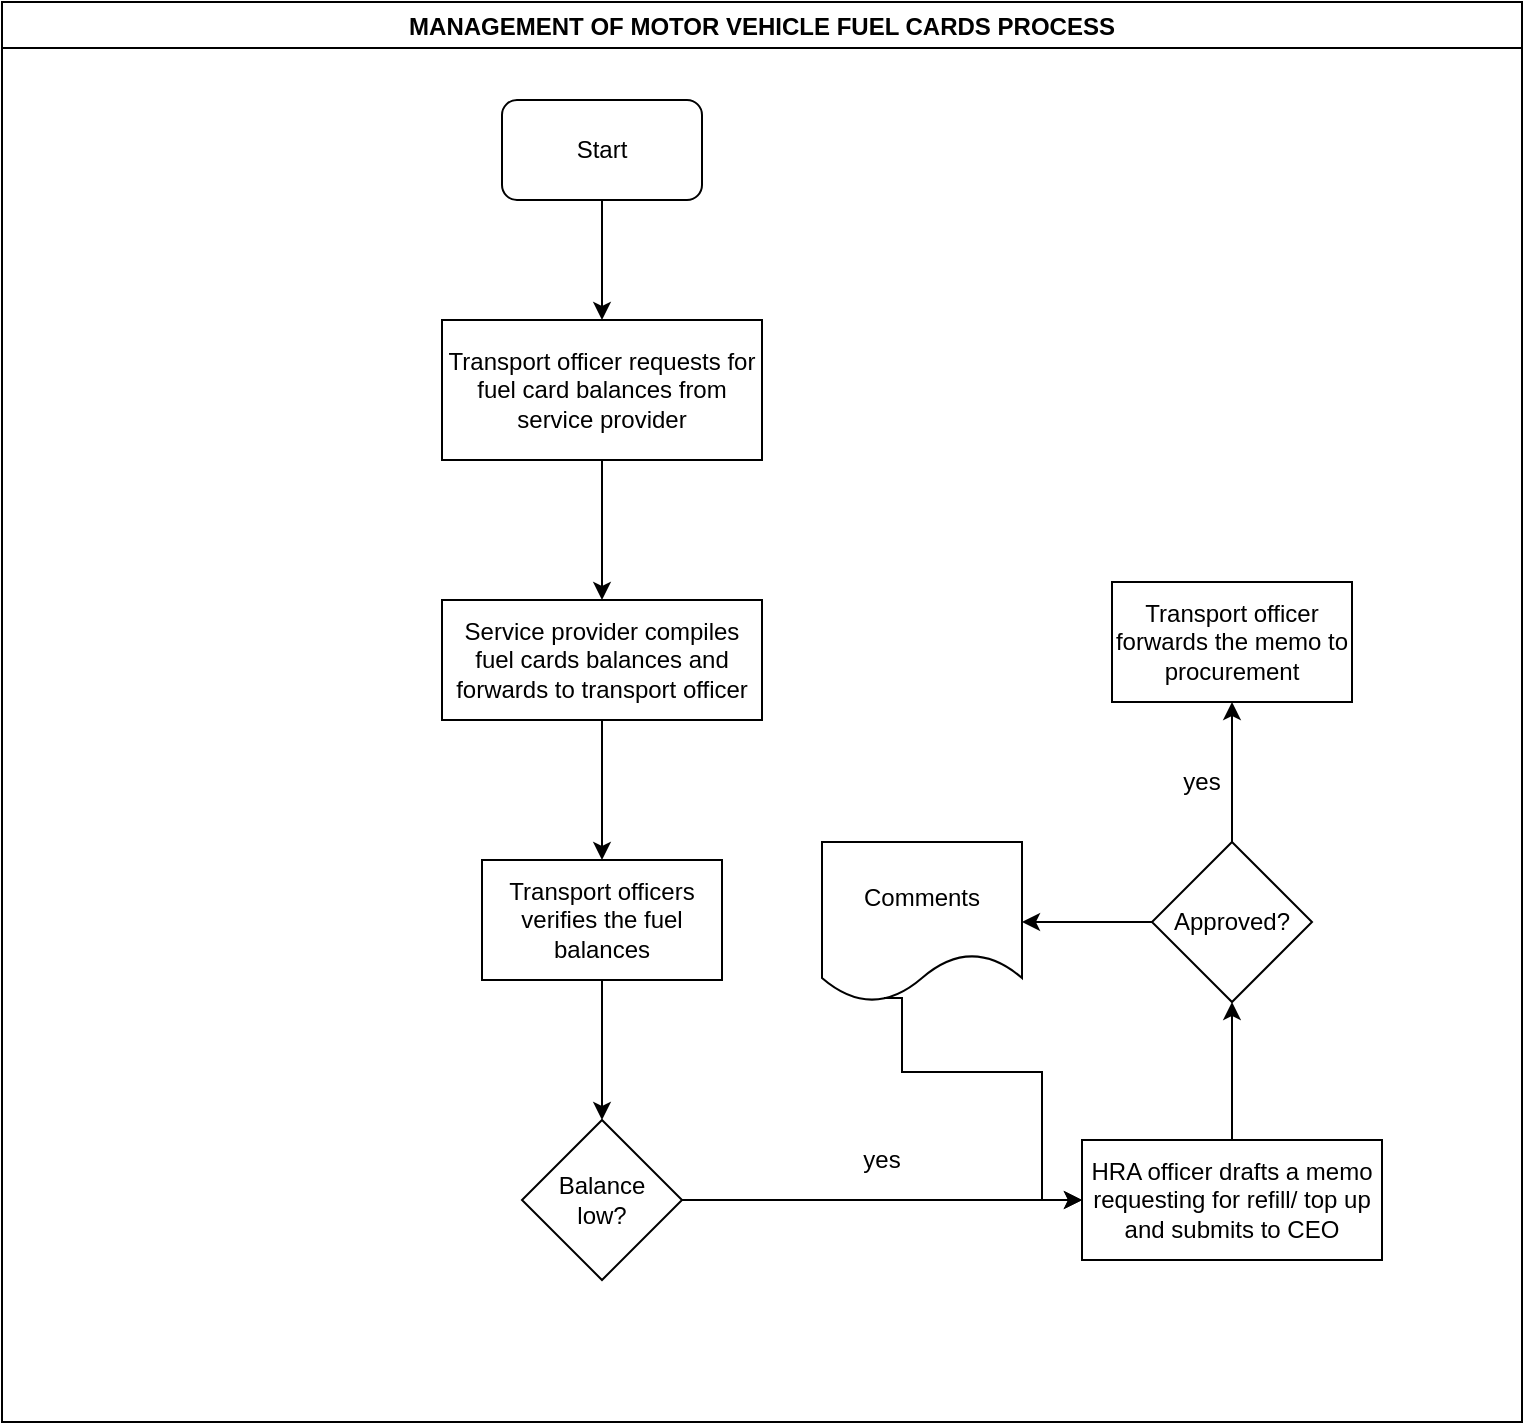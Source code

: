 <mxfile version="14.1.8" type="github">
  <diagram id="mqCRt8jWshRflJlXmG6v" name="Page-1">
    <mxGraphModel dx="1038" dy="547" grid="1" gridSize="10" guides="1" tooltips="1" connect="1" arrows="1" fold="1" page="1" pageScale="1" pageWidth="1169" pageHeight="827" math="0" shadow="0">
      <root>
        <mxCell id="0" />
        <mxCell id="1" parent="0" />
        <mxCell id="U_bItnstda_1CP7JH8OQ-1" value="MANAGEMENT OF MOTOR VEHICLE FUEL CARDS PROCESS" style="swimlane;" vertex="1" parent="1">
          <mxGeometry x="10" y="10" width="760" height="710" as="geometry" />
        </mxCell>
        <mxCell id="U_bItnstda_1CP7JH8OQ-2" value="Start" style="rounded=1;whiteSpace=wrap;html=1;" vertex="1" parent="U_bItnstda_1CP7JH8OQ-1">
          <mxGeometry x="250" y="49" width="100" height="50" as="geometry" />
        </mxCell>
        <mxCell id="U_bItnstda_1CP7JH8OQ-5" value="Transport officer requests for fuel card balances from service provider" style="rounded=0;whiteSpace=wrap;html=1;" vertex="1" parent="U_bItnstda_1CP7JH8OQ-1">
          <mxGeometry x="220" y="159" width="160" height="70" as="geometry" />
        </mxCell>
        <mxCell id="U_bItnstda_1CP7JH8OQ-4" value="" style="edgeStyle=orthogonalEdgeStyle;rounded=0;orthogonalLoop=1;jettySize=auto;html=1;" edge="1" parent="U_bItnstda_1CP7JH8OQ-1" source="U_bItnstda_1CP7JH8OQ-2" target="U_bItnstda_1CP7JH8OQ-5">
          <mxGeometry relative="1" as="geometry">
            <mxPoint x="300" y="174" as="targetPoint" />
          </mxGeometry>
        </mxCell>
        <mxCell id="U_bItnstda_1CP7JH8OQ-6" value="Service provider compiles fuel cards balances and forwards to transport officer" style="whiteSpace=wrap;html=1;rounded=0;" vertex="1" parent="U_bItnstda_1CP7JH8OQ-1">
          <mxGeometry x="220" y="299" width="160" height="60" as="geometry" />
        </mxCell>
        <mxCell id="U_bItnstda_1CP7JH8OQ-7" value="" style="edgeStyle=orthogonalEdgeStyle;rounded=0;orthogonalLoop=1;jettySize=auto;html=1;" edge="1" parent="U_bItnstda_1CP7JH8OQ-1" source="U_bItnstda_1CP7JH8OQ-5" target="U_bItnstda_1CP7JH8OQ-6">
          <mxGeometry relative="1" as="geometry" />
        </mxCell>
        <mxCell id="U_bItnstda_1CP7JH8OQ-8" value="Transport officers verifies the fuel balances" style="whiteSpace=wrap;html=1;rounded=0;" vertex="1" parent="U_bItnstda_1CP7JH8OQ-1">
          <mxGeometry x="240" y="429" width="120" height="60" as="geometry" />
        </mxCell>
        <mxCell id="U_bItnstda_1CP7JH8OQ-9" value="" style="edgeStyle=orthogonalEdgeStyle;rounded=0;orthogonalLoop=1;jettySize=auto;html=1;" edge="1" parent="U_bItnstda_1CP7JH8OQ-1" source="U_bItnstda_1CP7JH8OQ-6" target="U_bItnstda_1CP7JH8OQ-8">
          <mxGeometry relative="1" as="geometry" />
        </mxCell>
        <mxCell id="U_bItnstda_1CP7JH8OQ-14" value="yes" style="text;html=1;strokeColor=none;fillColor=none;align=center;verticalAlign=middle;whiteSpace=wrap;rounded=0;" vertex="1" parent="U_bItnstda_1CP7JH8OQ-1">
          <mxGeometry x="420" y="569" width="40" height="20" as="geometry" />
        </mxCell>
        <mxCell id="U_bItnstda_1CP7JH8OQ-12" value="HRA officer drafts a memo requesting for refill/ top up and submits to CEO" style="whiteSpace=wrap;html=1;rounded=0;" vertex="1" parent="U_bItnstda_1CP7JH8OQ-1">
          <mxGeometry x="540" y="569" width="150" height="60" as="geometry" />
        </mxCell>
        <mxCell id="U_bItnstda_1CP7JH8OQ-18" value="Approved?" style="rhombus;whiteSpace=wrap;html=1;" vertex="1" parent="U_bItnstda_1CP7JH8OQ-1">
          <mxGeometry x="575" y="420" width="80" height="80" as="geometry" />
        </mxCell>
        <mxCell id="U_bItnstda_1CP7JH8OQ-17" value="" style="edgeStyle=orthogonalEdgeStyle;rounded=0;orthogonalLoop=1;jettySize=auto;html=1;" edge="1" parent="U_bItnstda_1CP7JH8OQ-1" source="U_bItnstda_1CP7JH8OQ-12" target="U_bItnstda_1CP7JH8OQ-18">
          <mxGeometry relative="1" as="geometry">
            <mxPoint x="565" y="480" as="targetPoint" />
          </mxGeometry>
        </mxCell>
        <mxCell id="U_bItnstda_1CP7JH8OQ-19" value="Transport officer forwards the memo to procurement" style="whiteSpace=wrap;html=1;" vertex="1" parent="U_bItnstda_1CP7JH8OQ-1">
          <mxGeometry x="555" y="290" width="120" height="60" as="geometry" />
        </mxCell>
        <mxCell id="U_bItnstda_1CP7JH8OQ-20" value="" style="edgeStyle=orthogonalEdgeStyle;rounded=0;orthogonalLoop=1;jettySize=auto;html=1;" edge="1" parent="U_bItnstda_1CP7JH8OQ-1" source="U_bItnstda_1CP7JH8OQ-18" target="U_bItnstda_1CP7JH8OQ-19">
          <mxGeometry relative="1" as="geometry" />
        </mxCell>
        <mxCell id="U_bItnstda_1CP7JH8OQ-21" value="yes" style="text;html=1;strokeColor=none;fillColor=none;align=center;verticalAlign=middle;whiteSpace=wrap;rounded=0;" vertex="1" parent="U_bItnstda_1CP7JH8OQ-1">
          <mxGeometry x="580" y="380" width="40" height="20" as="geometry" />
        </mxCell>
        <mxCell id="U_bItnstda_1CP7JH8OQ-22" value="Comments" style="shape=document;whiteSpace=wrap;html=1;boundedLbl=1;" vertex="1" parent="U_bItnstda_1CP7JH8OQ-1">
          <mxGeometry x="410" y="420" width="100" height="80" as="geometry" />
        </mxCell>
        <mxCell id="U_bItnstda_1CP7JH8OQ-23" value="" style="edgeStyle=orthogonalEdgeStyle;rounded=0;orthogonalLoop=1;jettySize=auto;html=1;" edge="1" parent="U_bItnstda_1CP7JH8OQ-1" source="U_bItnstda_1CP7JH8OQ-18" target="U_bItnstda_1CP7JH8OQ-22">
          <mxGeometry relative="1" as="geometry" />
        </mxCell>
        <mxCell id="U_bItnstda_1CP7JH8OQ-25" value="" style="edgeStyle=orthogonalEdgeStyle;rounded=0;orthogonalLoop=1;jettySize=auto;html=1;entryX=0;entryY=0.5;entryDx=0;entryDy=0;exitX=0.31;exitY=0.975;exitDx=0;exitDy=0;exitPerimeter=0;" edge="1" parent="U_bItnstda_1CP7JH8OQ-1" source="U_bItnstda_1CP7JH8OQ-22" target="U_bItnstda_1CP7JH8OQ-12">
          <mxGeometry relative="1" as="geometry">
            <mxPoint x="460" y="580" as="targetPoint" />
            <Array as="points">
              <mxPoint x="450" y="498" />
              <mxPoint x="450" y="535" />
              <mxPoint x="520" y="535" />
              <mxPoint x="520" y="599" />
            </Array>
          </mxGeometry>
        </mxCell>
        <mxCell id="U_bItnstda_1CP7JH8OQ-13" value="" style="edgeStyle=orthogonalEdgeStyle;rounded=0;orthogonalLoop=1;jettySize=auto;html=1;" edge="1" parent="1" source="U_bItnstda_1CP7JH8OQ-10" target="U_bItnstda_1CP7JH8OQ-12">
          <mxGeometry relative="1" as="geometry" />
        </mxCell>
        <mxCell id="U_bItnstda_1CP7JH8OQ-10" value="&lt;div&gt;Balance&lt;/div&gt;&lt;div&gt;low?&lt;br&gt;&lt;/div&gt;" style="rhombus;whiteSpace=wrap;html=1;rounded=0;" vertex="1" parent="1">
          <mxGeometry x="270" y="569" width="80" height="80" as="geometry" />
        </mxCell>
        <mxCell id="U_bItnstda_1CP7JH8OQ-11" value="" style="edgeStyle=orthogonalEdgeStyle;rounded=0;orthogonalLoop=1;jettySize=auto;html=1;" edge="1" parent="1" source="U_bItnstda_1CP7JH8OQ-8" target="U_bItnstda_1CP7JH8OQ-10">
          <mxGeometry relative="1" as="geometry" />
        </mxCell>
      </root>
    </mxGraphModel>
  </diagram>
</mxfile>
